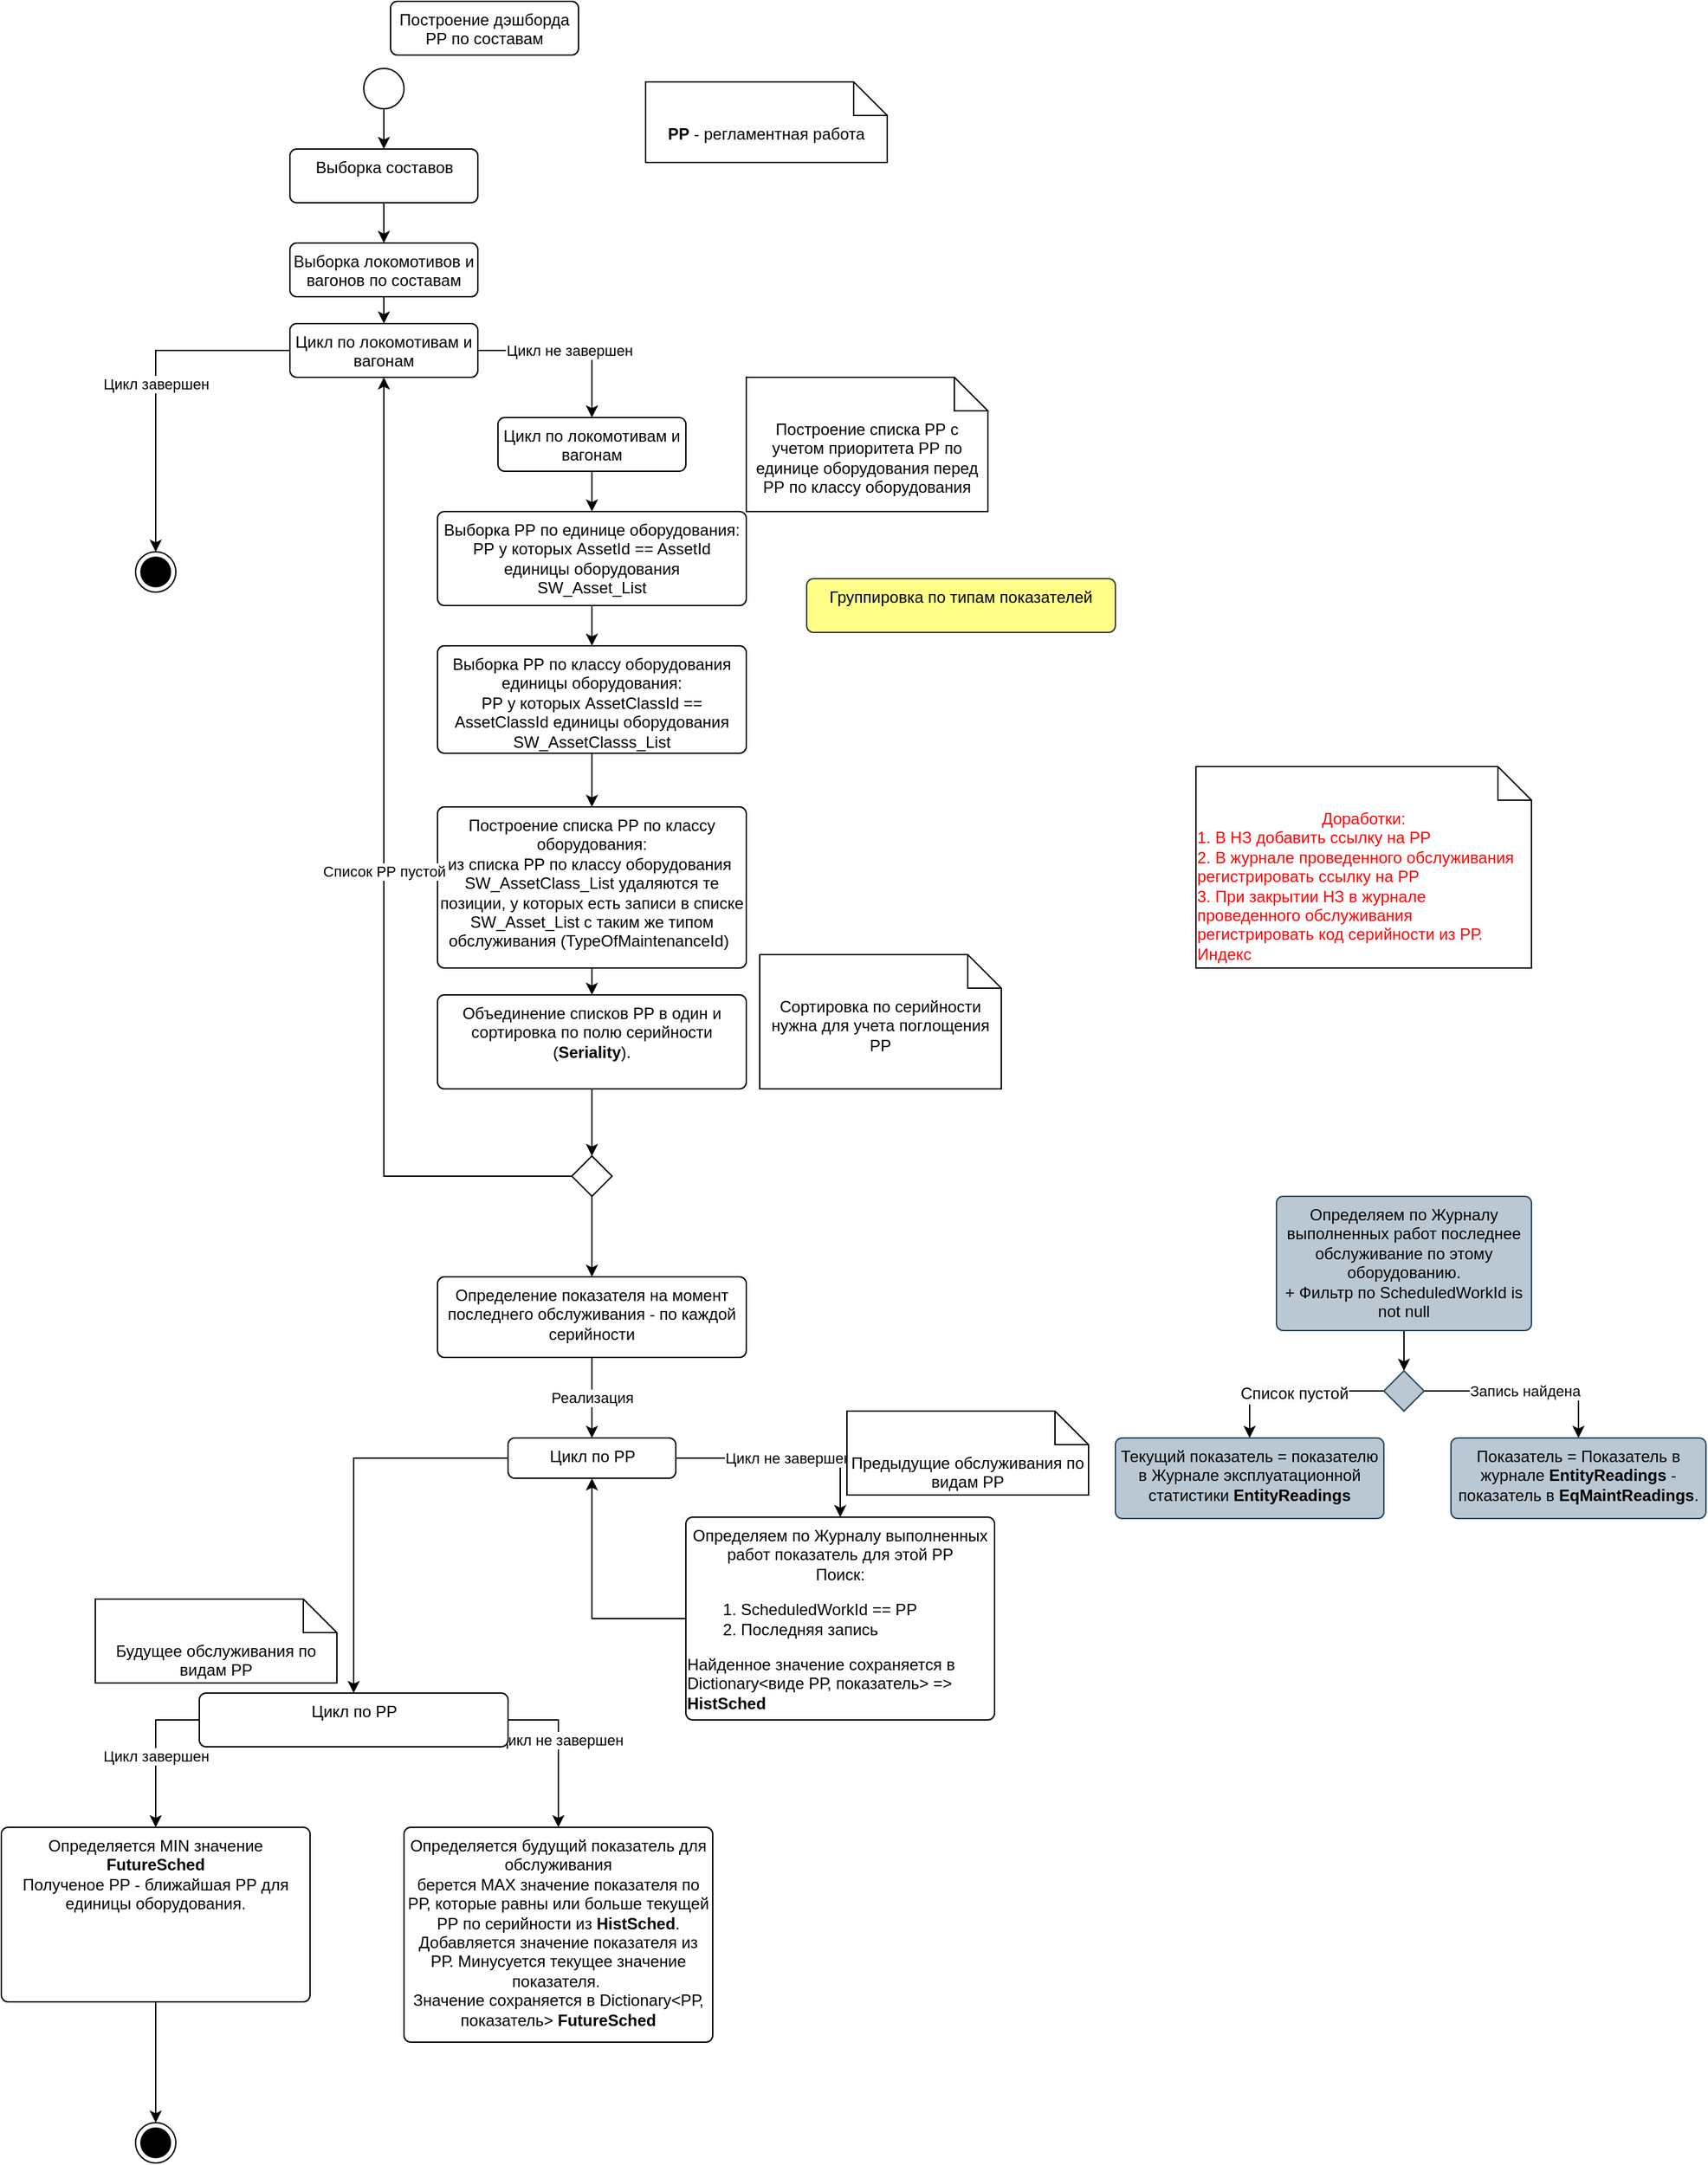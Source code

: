 <mxfile version="20.7.4" type="device" pages="2"><diagram id="Pm4xPV_F10H2U_V8pVnI" name="Обработка РР. v.3"><mxGraphModel dx="2268" dy="828" grid="1" gridSize="10" guides="1" tooltips="1" connect="1" arrows="1" fold="1" page="1" pageScale="1" pageWidth="850" pageHeight="1100" math="0" shadow="0"><root><mxCell id="0"/><mxCell id="1" parent="0"/><mxCell id="llbQOLKLET1VcBliRDiN-3" style="edgeStyle=orthogonalEdgeStyle;rounded=0;orthogonalLoop=1;jettySize=auto;html=1;exitX=0.5;exitY=1;exitDx=0;exitDy=0;entryX=0.5;entryY=0;entryDx=0;entryDy=0;" parent="1" source="llbQOLKLET1VcBliRDiN-1" target="llbQOLKLET1VcBliRDiN-5" edge="1"><mxGeometry relative="1" as="geometry"><mxPoint x="235" y="150" as="targetPoint"/></mxGeometry></mxCell><mxCell id="llbQOLKLET1VcBliRDiN-1" value="" style="ellipse;" parent="1" vertex="1"><mxGeometry x="220" y="70" width="30" height="30" as="geometry"/></mxCell><mxCell id="llbQOLKLET1VcBliRDiN-2" value="Построение дэшборда РР по составам" style="html=1;align=center;verticalAlign=top;rounded=1;absoluteArcSize=1;arcSize=10;dashed=0;whiteSpace=wrap;" parent="1" vertex="1"><mxGeometry x="240" y="20" width="140" height="40" as="geometry"/></mxCell><mxCell id="llbQOLKLET1VcBliRDiN-7" style="edgeStyle=orthogonalEdgeStyle;rounded=0;orthogonalLoop=1;jettySize=auto;html=1;exitX=0.5;exitY=1;exitDx=0;exitDy=0;entryX=0.5;entryY=0;entryDx=0;entryDy=0;" parent="1" source="llbQOLKLET1VcBliRDiN-5" target="llbQOLKLET1VcBliRDiN-6" edge="1"><mxGeometry relative="1" as="geometry"/></mxCell><mxCell id="llbQOLKLET1VcBliRDiN-5" value="Выборка составов" style="html=1;align=center;verticalAlign=top;rounded=1;absoluteArcSize=1;arcSize=10;dashed=0;" parent="1" vertex="1"><mxGeometry x="165" y="130" width="140" height="40" as="geometry"/></mxCell><mxCell id="llbQOLKLET1VcBliRDiN-9" style="edgeStyle=orthogonalEdgeStyle;rounded=0;orthogonalLoop=1;jettySize=auto;html=1;exitX=0.5;exitY=1;exitDx=0;exitDy=0;entryX=0.5;entryY=0;entryDx=0;entryDy=0;" parent="1" source="llbQOLKLET1VcBliRDiN-6" target="llbQOLKLET1VcBliRDiN-8" edge="1"><mxGeometry relative="1" as="geometry"/></mxCell><mxCell id="llbQOLKLET1VcBliRDiN-6" value="Выборка локомотивов и вагонов по составам" style="html=1;align=center;verticalAlign=top;rounded=1;absoluteArcSize=1;arcSize=10;dashed=0;whiteSpace=wrap;" parent="1" vertex="1"><mxGeometry x="165" y="200" width="140" height="40" as="geometry"/></mxCell><mxCell id="llbQOLKLET1VcBliRDiN-12" value="Цикл не завершен" style="edgeStyle=orthogonalEdgeStyle;rounded=0;orthogonalLoop=1;jettySize=auto;html=1;" parent="1" source="llbQOLKLET1VcBliRDiN-8" target="llbQOLKLET1VcBliRDiN-11" edge="1"><mxGeometry relative="1" as="geometry"/></mxCell><mxCell id="llbQOLKLET1VcBliRDiN-14" value="Цикл завершен" style="edgeStyle=orthogonalEdgeStyle;rounded=0;orthogonalLoop=1;jettySize=auto;html=1;exitX=0;exitY=0.5;exitDx=0;exitDy=0;entryX=0.5;entryY=0;entryDx=0;entryDy=0;" parent="1" source="llbQOLKLET1VcBliRDiN-8" target="llbQOLKLET1VcBliRDiN-13" edge="1"><mxGeometry relative="1" as="geometry"/></mxCell><mxCell id="llbQOLKLET1VcBliRDiN-8" value="Цикл по локомотивам и вагонам" style="html=1;align=center;verticalAlign=top;rounded=1;absoluteArcSize=1;arcSize=10;dashed=0;whiteSpace=wrap;" parent="1" vertex="1"><mxGeometry x="165" y="260" width="140" height="40" as="geometry"/></mxCell><mxCell id="llbQOLKLET1VcBliRDiN-16" value="" style="edgeStyle=orthogonalEdgeStyle;rounded=0;orthogonalLoop=1;jettySize=auto;html=1;" parent="1" source="llbQOLKLET1VcBliRDiN-11" target="llbQOLKLET1VcBliRDiN-15" edge="1"><mxGeometry relative="1" as="geometry"/></mxCell><mxCell id="llbQOLKLET1VcBliRDiN-11" value="Цикл по локомотивам и вагонам" style="html=1;align=center;verticalAlign=top;rounded=1;absoluteArcSize=1;arcSize=10;dashed=0;whiteSpace=wrap;fillColor=rgb(255, 255, 255);" parent="1" vertex="1"><mxGeometry x="320" y="330" width="140" height="40" as="geometry"/></mxCell><mxCell id="llbQOLKLET1VcBliRDiN-13" value="" style="ellipse;html=1;shape=endState;fillColor=strokeColor;" parent="1" vertex="1"><mxGeometry x="50" y="430" width="30" height="30" as="geometry"/></mxCell><mxCell id="llbQOLKLET1VcBliRDiN-19" style="edgeStyle=orthogonalEdgeStyle;rounded=0;orthogonalLoop=1;jettySize=auto;html=1;exitX=0.5;exitY=1;exitDx=0;exitDy=0;" parent="1" source="llbQOLKLET1VcBliRDiN-15" target="llbQOLKLET1VcBliRDiN-18" edge="1"><mxGeometry relative="1" as="geometry"/></mxCell><mxCell id="llbQOLKLET1VcBliRDiN-15" value="Выборка РР по единице оборудования:&lt;br&gt;РР у которых AssetId == AssetId единицы оборудования&lt;br&gt;SW_Asset_List" style="html=1;align=center;verticalAlign=top;rounded=1;absoluteArcSize=1;arcSize=10;dashed=0;whiteSpace=wrap;fillColor=rgb(255, 255, 255);" parent="1" vertex="1"><mxGeometry x="275" y="400" width="230" height="70" as="geometry"/></mxCell><mxCell id="llbQOLKLET1VcBliRDiN-17" value="&lt;b&gt;РР &lt;/b&gt;- регламентная работа" style="shape=note2;boundedLbl=1;whiteSpace=wrap;html=1;size=25;verticalAlign=top;align=center;" parent="1" vertex="1"><mxGeometry x="430" y="80" width="180" height="60" as="geometry"/></mxCell><mxCell id="llbQOLKLET1VcBliRDiN-21" style="edgeStyle=orthogonalEdgeStyle;rounded=0;orthogonalLoop=1;jettySize=auto;html=1;exitX=0.5;exitY=1;exitDx=0;exitDy=0;entryX=0.5;entryY=0;entryDx=0;entryDy=0;" parent="1" source="llbQOLKLET1VcBliRDiN-18" target="llbQOLKLET1VcBliRDiN-20" edge="1"><mxGeometry relative="1" as="geometry"/></mxCell><mxCell id="llbQOLKLET1VcBliRDiN-18" value="Выборка РР по классу оборудования единицы оборудования:&lt;br&gt;РР у которых AssetClassId == AssetClassId единицы оборудования&lt;br&gt;SW_AssetClasss_List" style="html=1;align=center;verticalAlign=top;rounded=1;absoluteArcSize=1;arcSize=10;dashed=0;whiteSpace=wrap;fillColor=rgb(255, 255, 255);" parent="1" vertex="1"><mxGeometry x="275" y="500" width="230" height="80" as="geometry"/></mxCell><mxCell id="llbQOLKLET1VcBliRDiN-23" style="edgeStyle=orthogonalEdgeStyle;rounded=0;orthogonalLoop=1;jettySize=auto;html=1;exitX=0.5;exitY=1;exitDx=0;exitDy=0;entryX=0.5;entryY=0;entryDx=0;entryDy=0;startArrow=none;" parent="1" source="llbQOLKLET1VcBliRDiN-27" target="llbQOLKLET1VcBliRDiN-22" edge="1"><mxGeometry relative="1" as="geometry"/></mxCell><mxCell id="llbQOLKLET1VcBliRDiN-29" style="edgeStyle=orthogonalEdgeStyle;rounded=0;orthogonalLoop=1;jettySize=auto;html=1;exitX=0.5;exitY=1;exitDx=0;exitDy=0;entryX=0.5;entryY=0;entryDx=0;entryDy=0;" parent="1" source="llbQOLKLET1VcBliRDiN-20" target="llbQOLKLET1VcBliRDiN-27" edge="1"><mxGeometry relative="1" as="geometry"/></mxCell><mxCell id="llbQOLKLET1VcBliRDiN-20" value="Построение списка РР по классу оборудования:&lt;br&gt;из списка РР по классу оборудования&amp;nbsp; SW_AssetClass_List удаляются те позиции, у которых есть записи в списке SW_Asset_List c таким же типом обслуживания (TypeOfMaintenanceId)&lt;span style=&quot;white-space: pre;&quot;&gt;&#9;&lt;/span&gt;" style="html=1;align=center;verticalAlign=top;rounded=1;absoluteArcSize=1;arcSize=10;dashed=0;whiteSpace=wrap;fillColor=rgb(255, 255, 255);" parent="1" vertex="1"><mxGeometry x="275" y="620" width="230" height="120" as="geometry"/></mxCell><mxCell id="llbQOLKLET1VcBliRDiN-24" value="Список РР пустой" style="edgeStyle=orthogonalEdgeStyle;rounded=0;orthogonalLoop=1;jettySize=auto;html=1;exitX=0;exitY=0.5;exitDx=0;exitDy=0;entryX=0.5;entryY=1;entryDx=0;entryDy=0;" parent="1" source="llbQOLKLET1VcBliRDiN-22" target="llbQOLKLET1VcBliRDiN-8" edge="1"><mxGeometry relative="1" as="geometry"><mxPoint x="230" y="815.241" as="targetPoint"/></mxGeometry></mxCell><mxCell id="llbQOLKLET1VcBliRDiN-26" style="edgeStyle=orthogonalEdgeStyle;rounded=0;orthogonalLoop=1;jettySize=auto;html=1;exitX=0.5;exitY=1;exitDx=0;exitDy=0;entryX=0.5;entryY=0;entryDx=0;entryDy=0;" parent="1" source="llbQOLKLET1VcBliRDiN-22" target="llbQOLKLET1VcBliRDiN-25" edge="1"><mxGeometry relative="1" as="geometry"/></mxCell><mxCell id="llbQOLKLET1VcBliRDiN-22" value="" style="rhombus;" parent="1" vertex="1"><mxGeometry x="375" y="880" width="30" height="30" as="geometry"/></mxCell><mxCell id="llbQOLKLET1VcBliRDiN-35" value="&lt;font color=&quot;#080000&quot;&gt;Реализация&lt;/font&gt;" style="edgeStyle=orthogonalEdgeStyle;rounded=0;orthogonalLoop=1;jettySize=auto;html=1;exitX=0.5;exitY=1;exitDx=0;exitDy=0;entryX=0.5;entryY=0;entryDx=0;entryDy=0;fontColor=#FF0000;" parent="1" source="llbQOLKLET1VcBliRDiN-25" target="llbQOLKLET1VcBliRDiN-34" edge="1"><mxGeometry relative="1" as="geometry"/></mxCell><mxCell id="llbQOLKLET1VcBliRDiN-25" value="Определение показателя на момент последнего обслуживания - по каждой серийности" style="html=1;align=center;verticalAlign=top;rounded=1;absoluteArcSize=1;arcSize=10;dashed=0;whiteSpace=wrap;fillColor=rgb(255, 255, 255);" parent="1" vertex="1"><mxGeometry x="275" y="970" width="230" height="60" as="geometry"/></mxCell><mxCell id="llbQOLKLET1VcBliRDiN-27" value="Объединение списков РР в один и сортировка по полю серийности (&lt;b&gt;Seriality&lt;/b&gt;)." style="html=1;align=center;verticalAlign=top;rounded=1;absoluteArcSize=1;arcSize=10;dashed=0;whiteSpace=wrap;fillColor=rgb(255, 255, 255);" parent="1" vertex="1"><mxGeometry x="275" y="760" width="230" height="70" as="geometry"/></mxCell><mxCell id="llbQOLKLET1VcBliRDiN-30" value="Группировка по типам показателей" style="html=1;align=center;verticalAlign=top;rounded=1;absoluteArcSize=1;arcSize=10;dashed=0;whiteSpace=wrap;fillColor=#ffff88;strokeColor=#36393d;" parent="1" vertex="1"><mxGeometry x="550" y="450" width="230" height="40" as="geometry"/></mxCell><mxCell id="llbQOLKLET1VcBliRDiN-31" value="Построение списка РР с учетом приоритета РР по единице оборудования перед РР по классу оборудования" style="shape=note2;boundedLbl=1;whiteSpace=wrap;html=1;size=25;verticalAlign=top;align=center;" parent="1" vertex="1"><mxGeometry x="505" y="300" width="180" height="100" as="geometry"/></mxCell><mxCell id="llbQOLKLET1VcBliRDiN-32" value="Сортировка по серийности нужна для учета поглощения РР" style="shape=note2;boundedLbl=1;whiteSpace=wrap;html=1;size=25;verticalAlign=top;align=center;" parent="1" vertex="1"><mxGeometry x="515" y="730" width="180" height="100" as="geometry"/></mxCell><mxCell id="llbQOLKLET1VcBliRDiN-33" value="Доработки:&lt;br&gt;&lt;div style=&quot;text-align: left;&quot;&gt;&lt;span style=&quot;background-color: initial;&quot;&gt;1. В НЗ добавить ссылку на РР&lt;/span&gt;&lt;/div&gt;&lt;div style=&quot;text-align: left;&quot;&gt;&lt;span style=&quot;background-color: initial;&quot;&gt;2. В журнале проведенного обслуживания регистрировать ссылку на РР&lt;/span&gt;&lt;/div&gt;&lt;div style=&quot;text-align: left;&quot;&gt;&lt;span style=&quot;background-color: initial;&quot;&gt;3. При закрытии НЗ в журнале проведенного обслуживания регистрировать код серийности из РР. Индекс&lt;/span&gt;&lt;/div&gt;" style="shape=note2;boundedLbl=1;whiteSpace=wrap;html=1;size=25;verticalAlign=top;align=center;fontColor=#FF0000;" parent="1" vertex="1"><mxGeometry x="840" y="590" width="250" height="150" as="geometry"/></mxCell><mxCell id="llbQOLKLET1VcBliRDiN-36" value="Цикл не завершен" style="edgeStyle=orthogonalEdgeStyle;rounded=0;orthogonalLoop=1;jettySize=auto;html=1;exitX=1;exitY=0.5;exitDx=0;exitDy=0;fontColor=#080000;entryX=0.5;entryY=0;entryDx=0;entryDy=0;" parent="1" source="llbQOLKLET1VcBliRDiN-34" target="llbQOLKLET1VcBliRDiN-37" edge="1"><mxGeometry relative="1" as="geometry"><mxPoint x="520.0" y="1150.0" as="targetPoint"/></mxGeometry></mxCell><mxCell id="llbQOLKLET1VcBliRDiN-50" style="edgeStyle=orthogonalEdgeStyle;rounded=0;orthogonalLoop=1;jettySize=auto;html=1;exitX=0;exitY=0.5;exitDx=0;exitDy=0;fontColor=#080000;entryX=0.5;entryY=0;entryDx=0;entryDy=0;" parent="1" source="llbQOLKLET1VcBliRDiN-34" target="llbQOLKLET1VcBliRDiN-48" edge="1"><mxGeometry relative="1" as="geometry"><mxPoint x="240" y="1104.862" as="targetPoint"/></mxGeometry></mxCell><mxCell id="llbQOLKLET1VcBliRDiN-34" value="Цикл по РР" style="html=1;align=center;verticalAlign=top;rounded=1;absoluteArcSize=1;arcSize=10;dashed=0;whiteSpace=wrap;fillColor=rgb(255, 255, 255);" parent="1" vertex="1"><mxGeometry x="327.5" y="1090" width="125" height="30" as="geometry"/></mxCell><mxCell id="llbQOLKLET1VcBliRDiN-49" style="edgeStyle=orthogonalEdgeStyle;rounded=0;orthogonalLoop=1;jettySize=auto;html=1;exitX=0;exitY=0.5;exitDx=0;exitDy=0;entryX=0.5;entryY=1;entryDx=0;entryDy=0;fontColor=#080000;" parent="1" source="llbQOLKLET1VcBliRDiN-37" target="llbQOLKLET1VcBliRDiN-34" edge="1"><mxGeometry relative="1" as="geometry"/></mxCell><mxCell id="llbQOLKLET1VcBliRDiN-37" value="Определяем по Журналу выполненных работ показатель для этой РР&lt;br&gt;Поиск:&lt;br&gt;&lt;ol&gt;&lt;li style=&quot;text-align: left;&quot;&gt;ScheduledWorkId == РР&lt;/li&gt;&lt;li style=&quot;text-align: left;&quot;&gt;Последняя запись&lt;/li&gt;&lt;/ol&gt;&lt;div style=&quot;text-align: left;&quot;&gt;Найденное значение сохраняется в Dictionary&amp;lt;виде РР, показатель&amp;gt; =&amp;gt; &lt;b&gt;HistSched&lt;/b&gt;&lt;/div&gt;" style="html=1;align=center;verticalAlign=top;rounded=1;absoluteArcSize=1;arcSize=10;dashed=0;whiteSpace=wrap;fillColor=rgb(255, 255, 255);" parent="1" vertex="1"><mxGeometry x="460" y="1149" width="230" height="151" as="geometry"/></mxCell><mxCell id="llbQOLKLET1VcBliRDiN-40" style="edgeStyle=orthogonalEdgeStyle;rounded=0;orthogonalLoop=1;jettySize=auto;html=1;exitX=0.5;exitY=1;exitDx=0;exitDy=0;entryX=0.5;entryY=0;entryDx=0;entryDy=0;fontColor=#080000;" parent="1" source="llbQOLKLET1VcBliRDiN-38" target="llbQOLKLET1VcBliRDiN-39" edge="1"><mxGeometry relative="1" as="geometry"/></mxCell><mxCell id="llbQOLKLET1VcBliRDiN-38" value="Определяем по Журналу выполненных работ последнее обслуживание по этому оборудованию. &lt;br&gt;+ Фильтр по ScheduledWorkId is not null" style="html=1;align=center;verticalAlign=top;rounded=1;absoluteArcSize=1;arcSize=10;dashed=0;whiteSpace=wrap;fillColor=#bac8d3;strokeColor=#23445d;" parent="1" vertex="1"><mxGeometry x="900" y="910" width="190" height="100" as="geometry"/></mxCell><mxCell id="llbQOLKLET1VcBliRDiN-42" style="edgeStyle=orthogonalEdgeStyle;rounded=0;orthogonalLoop=1;jettySize=auto;html=1;exitX=0;exitY=0.5;exitDx=0;exitDy=0;entryX=0.5;entryY=0;entryDx=0;entryDy=0;fontColor=#080000;" parent="1" source="llbQOLKLET1VcBliRDiN-39" target="llbQOLKLET1VcBliRDiN-41" edge="1"><mxGeometry relative="1" as="geometry"/></mxCell><mxCell id="llbQOLKLET1VcBliRDiN-43" value="&lt;span style=&quot;color: rgb(0, 0, 0); font-size: 12px; background-color: rgb(251, 251, 251);&quot;&gt;Список пустой&lt;/span&gt;" style="edgeLabel;html=1;align=center;verticalAlign=middle;resizable=0;points=[];fontColor=#080000;" parent="llbQOLKLET1VcBliRDiN-42" vertex="1" connectable="0"><mxGeometry x="-0.004" y="2" relative="1" as="geometry"><mxPoint as="offset"/></mxGeometry></mxCell><mxCell id="llbQOLKLET1VcBliRDiN-45" value="Запись найдена" style="edgeStyle=orthogonalEdgeStyle;rounded=0;orthogonalLoop=1;jettySize=auto;html=1;exitX=1;exitY=0.5;exitDx=0;exitDy=0;fontColor=#080000;" parent="1" source="llbQOLKLET1VcBliRDiN-39" target="llbQOLKLET1VcBliRDiN-44" edge="1"><mxGeometry relative="1" as="geometry"/></mxCell><mxCell id="llbQOLKLET1VcBliRDiN-39" value="" style="rhombus;fillColor=#bac8d3;strokeColor=#23445d;" parent="1" vertex="1"><mxGeometry x="980" y="1040" width="30" height="30" as="geometry"/></mxCell><mxCell id="llbQOLKLET1VcBliRDiN-41" value="Текущий показатель = показателю в Журнале эксплуатационной статистики &lt;b&gt;EntityReadings&lt;/b&gt;" style="html=1;align=center;verticalAlign=top;rounded=1;absoluteArcSize=1;arcSize=10;dashed=0;whiteSpace=wrap;fillColor=#bac8d3;strokeColor=#23445d;" parent="1" vertex="1"><mxGeometry x="780" y="1090" width="200" height="60" as="geometry"/></mxCell><mxCell id="llbQOLKLET1VcBliRDiN-44" value="Показатель = Показатель в журнале &lt;b&gt;EntityReadings&lt;/b&gt; - показатель в &lt;b&gt;EqMaintReadings&lt;/b&gt;." style="html=1;align=center;verticalAlign=top;rounded=1;absoluteArcSize=1;arcSize=10;dashed=0;whiteSpace=wrap;fillColor=#bac8d3;strokeColor=#23445d;" parent="1" vertex="1"><mxGeometry x="1030" y="1090" width="190" height="60" as="geometry"/></mxCell><mxCell id="llbQOLKLET1VcBliRDiN-54" style="edgeStyle=orthogonalEdgeStyle;rounded=0;orthogonalLoop=1;jettySize=auto;html=1;exitX=1;exitY=0.5;exitDx=0;exitDy=0;entryX=0.5;entryY=0;entryDx=0;entryDy=0;fontColor=#080000;" parent="1" source="llbQOLKLET1VcBliRDiN-48" target="llbQOLKLET1VcBliRDiN-53" edge="1"><mxGeometry relative="1" as="geometry"/></mxCell><mxCell id="llbQOLKLET1VcBliRDiN-57" value="Цикл не завершен" style="edgeLabel;html=1;align=center;verticalAlign=middle;resizable=0;points=[];fontColor=#080000;" parent="llbQOLKLET1VcBliRDiN-54" vertex="1" connectable="0"><mxGeometry x="-0.115" y="1" relative="1" as="geometry"><mxPoint as="offset"/></mxGeometry></mxCell><mxCell id="llbQOLKLET1VcBliRDiN-56" style="edgeStyle=orthogonalEdgeStyle;rounded=0;orthogonalLoop=1;jettySize=auto;html=1;exitX=0;exitY=0.5;exitDx=0;exitDy=0;fontColor=#080000;" parent="1" source="llbQOLKLET1VcBliRDiN-48" target="llbQOLKLET1VcBliRDiN-55" edge="1"><mxGeometry relative="1" as="geometry"/></mxCell><mxCell id="llbQOLKLET1VcBliRDiN-58" value="Цикл завершен" style="edgeLabel;html=1;align=center;verticalAlign=middle;resizable=0;points=[];fontColor=#080000;" parent="llbQOLKLET1VcBliRDiN-56" vertex="1" connectable="0"><mxGeometry x="0.056" relative="1" as="geometry"><mxPoint as="offset"/></mxGeometry></mxCell><mxCell id="llbQOLKLET1VcBliRDiN-48" value="Цикл по РР" style="html=1;align=center;verticalAlign=top;rounded=1;absoluteArcSize=1;arcSize=10;dashed=0;whiteSpace=wrap;fillColor=rgb(255, 255, 255);" parent="1" vertex="1"><mxGeometry x="97.5" y="1280" width="230" height="40" as="geometry"/></mxCell><mxCell id="llbQOLKLET1VcBliRDiN-51" value="Предыдущие обслуживания по видам РР" style="shape=note2;boundedLbl=1;whiteSpace=wrap;html=1;size=25;verticalAlign=top;align=center;" parent="1" vertex="1"><mxGeometry x="580" y="1070" width="180" height="62.5" as="geometry"/></mxCell><mxCell id="llbQOLKLET1VcBliRDiN-52" value="Будущее обслуживания по видам РР" style="shape=note2;boundedLbl=1;whiteSpace=wrap;html=1;size=25;verticalAlign=top;align=center;" parent="1" vertex="1"><mxGeometry x="20" y="1210" width="180" height="62.5" as="geometry"/></mxCell><mxCell id="llbQOLKLET1VcBliRDiN-53" value="Определяется будущий показатель для обслуживания&lt;br&gt;берется MAX значение показателя по РР, которые равны или больше текущей РР по серийности из &lt;b&gt;HistSched&lt;/b&gt;.&lt;br&gt;Добавляется значение показателя из РР. Минусуется текущее значение показателя.&amp;nbsp;&lt;br&gt;Значение сохраняется в Dictionary&amp;lt;РР, показатель&amp;gt; &lt;b&gt;FutureSched&lt;/b&gt;" style="html=1;align=center;verticalAlign=top;rounded=1;absoluteArcSize=1;arcSize=10;dashed=0;whiteSpace=wrap;fillColor=rgb(255, 255, 255);" parent="1" vertex="1"><mxGeometry x="250" y="1380" width="230" height="160" as="geometry"/></mxCell><mxCell id="llbQOLKLET1VcBliRDiN-60" style="edgeStyle=orthogonalEdgeStyle;rounded=0;orthogonalLoop=1;jettySize=auto;html=1;exitX=0.5;exitY=1;exitDx=0;exitDy=0;entryX=0.5;entryY=0;entryDx=0;entryDy=0;fontColor=#080000;" parent="1" source="llbQOLKLET1VcBliRDiN-55" target="llbQOLKLET1VcBliRDiN-59" edge="1"><mxGeometry relative="1" as="geometry"/></mxCell><mxCell id="llbQOLKLET1VcBliRDiN-55" value="Определяется MIN значение &lt;b&gt;FutureSched&lt;/b&gt;&lt;br&gt;Полученое РР - ближайшая РР для единицы оборудования." style="html=1;align=center;verticalAlign=top;rounded=1;absoluteArcSize=1;arcSize=10;dashed=0;whiteSpace=wrap;fillColor=rgb(255, 255, 255);" parent="1" vertex="1"><mxGeometry x="-50" y="1380" width="230" height="130" as="geometry"/></mxCell><mxCell id="llbQOLKLET1VcBliRDiN-59" value="" style="ellipse;html=1;shape=endState;fillColor=strokeColor;fontColor=#080000;" parent="1" vertex="1"><mxGeometry x="50" y="1600" width="30" height="30" as="geometry"/></mxCell></root></mxGraphModel></diagram><diagram id="JHgPnaKzO2jE0AW-ym6M" name="Обработка РР.v.4"><mxGraphModel dx="2268" dy="1928" grid="1" gridSize="10" guides="1" tooltips="1" connect="1" arrows="1" fold="1" page="1" pageScale="1" pageWidth="850" pageHeight="1100" math="0" shadow="0"><root><mxCell id="0"/><mxCell id="1" parent="0"/><mxCell id="C1rYLVLYfybaDBwQ7R8C-34" style="edgeStyle=elbowEdgeStyle;rounded=0;orthogonalLoop=1;jettySize=auto;html=1;exitX=0.5;exitY=1;exitDx=0;exitDy=0;entryX=0.5;entryY=0;entryDx=0;entryDy=0;" parent="1" source="Jcl7Zfxa4LBaRfXz7T5j-1" target="r-Jg5d-p9sV3vvvIZB25-13" edge="1"><mxGeometry relative="1" as="geometry"/></mxCell><mxCell id="Jcl7Zfxa4LBaRfXz7T5j-1" value="" style="ellipse;spacingBottom=0;" parent="1" vertex="1"><mxGeometry x="425" y="-310" width="30" height="30" as="geometry"/></mxCell><mxCell id="Jcl7Zfxa4LBaRfXz7T5j-17" value="РР - регламентные работы" style="text;html=1;strokeColor=none;fillColor=none;align=center;verticalAlign=middle;whiteSpace=wrap;rounded=0;" parent="1" vertex="1"><mxGeometry x="-120" y="-380" width="160" height="30" as="geometry"/></mxCell><mxCell id="Jcl7Zfxa4LBaRfXz7T5j-40" style="edgeStyle=orthogonalEdgeStyle;rounded=0;orthogonalLoop=1;jettySize=auto;html=1;exitX=0.5;exitY=1;exitDx=0;exitDy=0;" parent="1" source="Jcl7Zfxa4LBaRfXz7T5j-20" target="Jcl7Zfxa4LBaRfXz7T5j-31" edge="1"><mxGeometry relative="1" as="geometry"/></mxCell><mxCell id="Jcl7Zfxa4LBaRfXz7T5j-20" value="&lt;span style=&quot;background-color: rgb(255, 255, 255);&quot;&gt;Выборка РР по единицам оборудования&lt;/span&gt;" style="swimlane;whiteSpace=wrap;html=1;" parent="1" vertex="1"><mxGeometry x="270" y="-70" width="340" height="540" as="geometry"><mxRectangle x="335" y="140" width="280" height="30" as="alternateBounds"/></mxGeometry></mxCell><mxCell id="Jcl7Zfxa4LBaRfXz7T5j-24" style="edgeStyle=orthogonalEdgeStyle;rounded=0;orthogonalLoop=1;jettySize=auto;html=1;exitX=0.5;exitY=1;exitDx=0;exitDy=0;entryX=0.5;entryY=0;entryDx=0;entryDy=0;" parent="Jcl7Zfxa4LBaRfXz7T5j-20" source="Jcl7Zfxa4LBaRfXz7T5j-21" target="Jcl7Zfxa4LBaRfXz7T5j-22" edge="1"><mxGeometry relative="1" as="geometry"/></mxCell><mxCell id="Jcl7Zfxa4LBaRfXz7T5j-21" value="Формируется список классов оборудования, для которых есть РР&lt;br&gt;(join AssetClasses on ScheduledWorks)" style="html=1;align=center;verticalAlign=top;rounded=1;absoluteArcSize=1;arcSize=10;dashed=0;whiteSpace=wrap;" parent="Jcl7Zfxa4LBaRfXz7T5j-20" vertex="1"><mxGeometry x="50" y="30" width="220" height="60" as="geometry"/></mxCell><mxCell id="Jcl7Zfxa4LBaRfXz7T5j-25" style="edgeStyle=orthogonalEdgeStyle;rounded=0;orthogonalLoop=1;jettySize=auto;html=1;exitX=0.5;exitY=1;exitDx=0;exitDy=0;entryX=0.5;entryY=0;entryDx=0;entryDy=0;" parent="Jcl7Zfxa4LBaRfXz7T5j-20" source="Jcl7Zfxa4LBaRfXz7T5j-22" target="Jcl7Zfxa4LBaRfXz7T5j-23" edge="1"><mxGeometry relative="1" as="geometry"/></mxCell><mxCell id="Jcl7Zfxa4LBaRfXz7T5j-22" value="Формируется перечень РР для каждой единицы оборудования, которые входят в класс оборудования &lt;br&gt;(Dictionary&amp;lt;AssetId, List&amp;lt;ScheduledWork&amp;gt;&amp;gt;)" style="html=1;align=center;verticalAlign=top;rounded=1;absoluteArcSize=1;arcSize=10;dashed=0;whiteSpace=wrap;" parent="Jcl7Zfxa4LBaRfXz7T5j-20" vertex="1"><mxGeometry x="50" y="110" width="220" height="80" as="geometry"/></mxCell><mxCell id="Jcl7Zfxa4LBaRfXz7T5j-23" value="Формируется перечень РР для единиц оборудования, для которых прописаны специфические РР&lt;br&gt;1. Join Assets on ScheduledWorks&lt;br&gt;2. Dictionary.Add(...). Если существует РР с таким же типом обслуживания, то она переписывается специфической, так как у специфической приоритет выше" style="html=1;align=center;verticalAlign=top;rounded=1;absoluteArcSize=1;arcSize=10;dashed=0;whiteSpace=wrap;" parent="Jcl7Zfxa4LBaRfXz7T5j-20" vertex="1"><mxGeometry x="50" y="210" width="220" height="140" as="geometry"/></mxCell><mxCell id="r-Jg5d-p9sV3vvvIZB25-47" value="Списки РР / оборудования объединяются в один список.&lt;br&gt;Таблица ScheduledWorkProcInfos обнуляется и заполняется на основе полученного списка&lt;br&gt;Для каждой записи проставляется статус 0 - необработано" style="html=1;align=center;verticalAlign=top;rounded=1;absoluteArcSize=1;arcSize=10;dashed=0;whiteSpace=wrap;" parent="Jcl7Zfxa4LBaRfXz7T5j-20" vertex="1"><mxGeometry x="50" y="370" width="220" height="110" as="geometry"/></mxCell><mxCell id="Jcl7Zfxa4LBaRfXz7T5j-26" value="Построение графика" style="swimlane;whiteSpace=wrap;html=1;" parent="1" vertex="1"><mxGeometry x="215" y="630" width="450" height="920" as="geometry"/></mxCell><mxCell id="Jcl7Zfxa4LBaRfXz7T5j-47" value="Обработка 8000-х серий" style="edgeStyle=orthogonalEdgeStyle;rounded=0;orthogonalLoop=1;jettySize=auto;html=1;exitX=0.5;exitY=1;exitDx=0;exitDy=0;entryX=0.5;entryY=0;entryDx=0;entryDy=0;fontColor=#000000;" parent="Jcl7Zfxa4LBaRfXz7T5j-26" source="Jcl7Zfxa4LBaRfXz7T5j-42" target="Jcl7Zfxa4LBaRfXz7T5j-43" edge="1"><mxGeometry relative="1" as="geometry"/></mxCell><mxCell id="Jcl7Zfxa4LBaRfXz7T5j-42" value="Определение даты последнего обслуживания для каждого вида РР: по журналу&amp;nbsp;EqMaintJournal находится последняя запись для этой единицы и для этой РР:&lt;br&gt;1. MaintDoneDateTime&lt;br&gt;2. TypeOfMaintenance&lt;br&gt;3. Seriality&lt;br&gt;4. ScheduledWork&lt;br&gt;Полученные результаты сохраняются в виде:&lt;br&gt;Dictionary&amp;lt;ScheduledWork, EqMaintJournal&amp;gt; для 8000-х серий и&amp;nbsp;&lt;br&gt;отдельно для не 8000 серий" style="html=1;align=center;verticalAlign=top;rounded=1;absoluteArcSize=1;arcSize=10;dashed=0;whiteSpace=wrap;" parent="Jcl7Zfxa4LBaRfXz7T5j-26" vertex="1"><mxGeometry x="20" y="50" width="220" height="210" as="geometry"/></mxCell><mxCell id="Jcl7Zfxa4LBaRfXz7T5j-50" style="edgeStyle=orthogonalEdgeStyle;rounded=0;orthogonalLoop=1;jettySize=auto;html=1;exitX=0.5;exitY=1;exitDx=0;exitDy=0;entryX=0.5;entryY=0;entryDx=0;entryDy=0;fontColor=#000000;" parent="Jcl7Zfxa4LBaRfXz7T5j-26" source="Jcl7Zfxa4LBaRfXz7T5j-43" target="Jcl7Zfxa4LBaRfXz7T5j-49" edge="1"><mxGeometry relative="1" as="geometry"/></mxCell><mxCell id="C1rYLVLYfybaDBwQ7R8C-25" style="edgeStyle=orthogonalEdgeStyle;rounded=0;orthogonalLoop=1;jettySize=auto;html=1;exitX=1;exitY=0.25;exitDx=0;exitDy=0;entryX=0;entryY=0.5;entryDx=0;entryDy=0;" parent="Jcl7Zfxa4LBaRfXz7T5j-26" source="Jcl7Zfxa4LBaRfXz7T5j-43" target="C1rYLVLYfybaDBwQ7R8C-16" edge="1"><mxGeometry relative="1" as="geometry"/></mxCell><mxCell id="Jcl7Zfxa4LBaRfXz7T5j-43" value="Для каждой РР строится массив дат обслуживания. Для этого к последней дате обслуживания по этой РР добавляется значение параметра периода в РР. К полученной дате добавляется следующий период. Пока общий расчетный период не превысит параметр общего периода расчета.&lt;br&gt;Результаты записываются в Dictionary &amp;lt;DateTime, ScheduledWork&amp;gt; по каждой РР." style="html=1;align=center;verticalAlign=top;rounded=1;absoluteArcSize=1;arcSize=10;dashed=0;whiteSpace=wrap;" parent="Jcl7Zfxa4LBaRfXz7T5j-26" vertex="1"><mxGeometry x="20" y="320" width="220" height="170" as="geometry"/></mxCell><mxCell id="r-Jg5d-p9sV3vvvIZB25-4" style="edgeStyle=orthogonalEdgeStyle;rounded=0;orthogonalLoop=1;jettySize=auto;html=1;exitX=0.5;exitY=1;exitDx=0;exitDy=0;entryX=0.5;entryY=0;entryDx=0;entryDy=0;" parent="Jcl7Zfxa4LBaRfXz7T5j-26" source="Jcl7Zfxa4LBaRfXz7T5j-49" target="r-Jg5d-p9sV3vvvIZB25-3" edge="1"><mxGeometry relative="1" as="geometry"/></mxCell><mxCell id="Jcl7Zfxa4LBaRfXz7T5j-49" value="Массивы объединяются в один массив.&lt;br&gt;Массивы обрабатываются в порядке возрастания серийности. Т.е. за основу берется список для РР с наименьшим значением серийности.&lt;br&gt;Выполняется проход по списку РР со следующим значением серийности. В первом Dictionary РР заменяются на РР с большим значением серийности.&lt;br&gt;Подобным образом обрабатываются все Dictionaries." style="html=1;align=center;verticalAlign=top;rounded=1;absoluteArcSize=1;arcSize=10;dashed=0;whiteSpace=wrap;" parent="Jcl7Zfxa4LBaRfXz7T5j-26" vertex="1"><mxGeometry x="20" y="520" width="220" height="190" as="geometry"/></mxCell><mxCell id="C1rYLVLYfybaDBwQ7R8C-16" value="Определение периода обслуживания единицы оборудования." style="html=1;align=center;verticalAlign=top;rounded=1;absoluteArcSize=1;arcSize=10;dashed=0;whiteSpace=wrap;" parent="Jcl7Zfxa4LBaRfXz7T5j-26" vertex="1"><mxGeometry x="280" y="322" width="130" height="80" as="geometry"/></mxCell><mxCell id="C1rYLVLYfybaDBwQ7R8C-31" style="edgeStyle=orthogonalEdgeStyle;rounded=0;orthogonalLoop=1;jettySize=auto;html=1;exitX=0.5;exitY=1;exitDx=0;exitDy=0;entryX=1;entryY=0.75;entryDx=0;entryDy=0;" parent="Jcl7Zfxa4LBaRfXz7T5j-26" source="C1rYLVLYfybaDBwQ7R8C-16" target="Jcl7Zfxa4LBaRfXz7T5j-43" edge="1"><mxGeometry x="0.785" y="113" relative="1" as="geometry"><mxPoint x="290" y="440" as="targetPoint"/><mxPoint as="offset"/><mxPoint x="835" y="470" as="sourcePoint"/></mxGeometry></mxCell><mxCell id="r-Jg5d-p9sV3vvvIZB25-63" style="edgeStyle=orthogonalEdgeStyle;rounded=0;orthogonalLoop=1;jettySize=auto;html=1;exitX=0.5;exitY=1;exitDx=0;exitDy=0;entryX=0.5;entryY=0;entryDx=0;entryDy=0;" parent="Jcl7Zfxa4LBaRfXz7T5j-26" source="r-Jg5d-p9sV3vvvIZB25-3" target="r-Jg5d-p9sV3vvvIZB25-62" edge="1"><mxGeometry relative="1" as="geometry"/></mxCell><mxCell id="r-Jg5d-p9sV3vvvIZB25-3" value="Полученный результат Dictionary записывается в таблицу&amp;nbsp;&lt;strong&gt;MaintenanceSchedule&lt;/strong&gt;" style="html=1;align=center;verticalAlign=top;rounded=1;absoluteArcSize=1;arcSize=10;dashed=0;whiteSpace=wrap;" parent="Jcl7Zfxa4LBaRfXz7T5j-26" vertex="1"><mxGeometry x="20" y="740" width="220" height="60" as="geometry"/></mxCell><mxCell id="r-Jg5d-p9sV3vvvIZB25-62" value="В таблице ScheduledWorkProcInfos&amp;nbsp;отмечается успшный результат" style="html=1;align=center;verticalAlign=top;rounded=1;absoluteArcSize=1;arcSize=10;dashed=0;whiteSpace=wrap;" parent="Jcl7Zfxa4LBaRfXz7T5j-26" vertex="1"><mxGeometry x="20" y="820" width="220" height="60" as="geometry"/></mxCell><mxCell id="r-Jg5d-p9sV3vvvIZB25-64" value="В случае исключительной ситуации в таблице ScheduledWorkProcInfos&lt;br&gt;&amp;nbsp;отмечается StackTrace" style="html=1;align=center;verticalAlign=top;rounded=1;absoluteArcSize=1;arcSize=10;dashed=0;whiteSpace=wrap;" parent="Jcl7Zfxa4LBaRfXz7T5j-26" vertex="1"><mxGeometry x="285" y="790" width="145" height="90" as="geometry"/></mxCell><mxCell id="Jcl7Zfxa4LBaRfXz7T5j-38" style="edgeStyle=orthogonalEdgeStyle;rounded=0;orthogonalLoop=1;jettySize=auto;html=1;exitX=0.5;exitY=1;exitDx=0;exitDy=0;entryX=0.5;entryY=0;entryDx=0;entryDy=0;" parent="1" source="Jcl7Zfxa4LBaRfXz7T5j-31" target="Jcl7Zfxa4LBaRfXz7T5j-26" edge="1"><mxGeometry relative="1" as="geometry"><mxPoint x="530" y="910" as="targetPoint"/><mxPoint x="750" y="615" as="sourcePoint"/></mxGeometry></mxCell><mxCell id="Jcl7Zfxa4LBaRfXz7T5j-31" value="Обработка списка оборудования в цикле" style="html=1;align=center;verticalAlign=top;rounded=1;absoluteArcSize=1;arcSize=10;dashed=0;whiteSpace=wrap;fillColor=#dae8fc;gradientColor=#7ea6e0;strokeColor=#6c8ebf;" parent="1" vertex="1"><mxGeometry x="330" y="560" width="220" height="50" as="geometry"/></mxCell><mxCell id="UWZ5M1eTcSLC1sL6GRkr-5" value="Расчет среднего показателя по классу оборудования по типу показателя за последний год&lt;br&gt;Журнал&lt;br&gt;&lt;b&gt;EqMaintReadingAggregates&lt;/b&gt;&lt;br&gt;" style="html=1;align=center;verticalAlign=top;rounded=1;absoluteArcSize=1;arcSize=10;dashed=0;whiteSpace=wrap;fillColor=#e51400;fontColor=#ffffff;strokeColor=#B20000;" parent="1" vertex="1"><mxGeometry x="1010" y="420" width="220" height="200" as="geometry"/></mxCell><mxCell id="UWZ5M1eTcSLC1sL6GRkr-8" value="EqMaintReadingAggregates" style="swimlane;fontStyle=0;childLayout=stackLayout;horizontal=1;startSize=26;horizontalStack=0;resizeParent=1;resizeParentMax=0;resizeLast=0;collapsible=1;marginBottom=0;align=center;fontSize=14;strokeWidth=2;" parent="1" vertex="1"><mxGeometry x="1000" y="680" width="270" height="206" as="geometry"/></mxCell><mxCell id="UWZ5M1eTcSLC1sL6GRkr-9" value="Id - int" style="text;strokeColor=#d6b656;fillColor=#fff2cc;spacingLeft=4;spacingRight=4;overflow=hidden;rotatable=0;points=[[0,0.5],[1,0.5]];portConstraint=eastwest;fontSize=12;gradientColor=#ffd966;" parent="UWZ5M1eTcSLC1sL6GRkr-8" vertex="1"><mxGeometry y="26" width="270" height="30" as="geometry"/></mxCell><mxCell id="UWZ5M1eTcSLC1sL6GRkr-10" value="RegistrationDT - DateTime" style="text;strokeColor=#999999;fillColor=none;spacingLeft=4;spacingRight=4;overflow=hidden;rotatable=0;points=[[0,0.5],[1,0.5]];portConstraint=eastwest;fontSize=12;dashed=1;" parent="UWZ5M1eTcSLC1sL6GRkr-8" vertex="1"><mxGeometry y="56" width="270" height="30" as="geometry"/></mxCell><mxCell id="UWZ5M1eTcSLC1sL6GRkr-11" value="ReadingTypeId - ReadingTypes ref" style="text;strokeColor=#999999;fillColor=none;spacingLeft=4;spacingRight=4;overflow=hidden;rotatable=0;points=[[0,0.5],[1,0.5]];portConstraint=eastwest;fontSize=12;dashed=1;" parent="UWZ5M1eTcSLC1sL6GRkr-8" vertex="1"><mxGeometry y="86" width="270" height="30" as="geometry"/></mxCell><mxCell id="UWZ5M1eTcSLC1sL6GRkr-12" value="Value - double - значение показателя" style="text;strokeColor=#999999;fillColor=none;spacingLeft=4;spacingRight=4;overflow=hidden;rotatable=0;points=[[0,0.5],[1,0.5]];portConstraint=eastwest;fontSize=12;dashed=1;" parent="UWZ5M1eTcSLC1sL6GRkr-8" vertex="1"><mxGeometry y="116" width="270" height="30" as="geometry"/></mxCell><mxCell id="UWZ5M1eTcSLC1sL6GRkr-13" value="AggrType - string - вид функции агрегирования" style="text;strokeColor=#999999;fillColor=none;spacingLeft=4;spacingRight=4;overflow=hidden;rotatable=0;points=[[0,0.5],[1,0.5]];portConstraint=eastwest;fontSize=12;dashed=1;" parent="UWZ5M1eTcSLC1sL6GRkr-8" vertex="1"><mxGeometry y="146" width="270" height="30" as="geometry"/></mxCell><mxCell id="UWZ5M1eTcSLC1sL6GRkr-16" value="PeriodType - string - вид периода агрегирования" style="text;strokeColor=#999999;fillColor=none;spacingLeft=4;spacingRight=4;overflow=hidden;rotatable=0;points=[[0,0.5],[1,0.5]];portConstraint=eastwest;fontSize=12;dashed=1;" parent="UWZ5M1eTcSLC1sL6GRkr-8" vertex="1"><mxGeometry y="176" width="270" height="30" as="geometry"/></mxCell><mxCell id="UWZ5M1eTcSLC1sL6GRkr-15" value="1. SUM&lt;br&gt;2. AVERAGE&lt;br&gt;3. MIN&lt;br&gt;4. MAX" style="html=1;align=left;verticalAlign=top;rounded=1;absoluteArcSize=1;arcSize=10;dashed=0;whiteSpace=wrap;" parent="1" vertex="1"><mxGeometry x="1290" y="690" width="95" height="81" as="geometry"/></mxCell><mxCell id="UWZ5M1eTcSLC1sL6GRkr-17" value="1. LAST_DAY&lt;br&gt;2. LAST_WEEK&lt;br&gt;3. LAST_QUARTER&lt;br&gt;4. LAST_YEAR&lt;br&gt;5. FROM_YEAR_START" style="html=1;align=left;verticalAlign=top;rounded=1;absoluteArcSize=1;arcSize=10;dashed=0;whiteSpace=wrap;" parent="1" vertex="1"><mxGeometry x="1290" y="789" width="140" height="91" as="geometry"/></mxCell><mxCell id="UWZ5M1eTcSLC1sL6GRkr-18" value="&lt;span style=&quot;font-weight: 400;&quot;&gt;Определение прогнозного периода по показателю&lt;/span&gt;" style="swimlane;whiteSpace=wrap;html=1;strokeColor=#000000;strokeWidth=1;" parent="1" vertex="1"><mxGeometry x="210" y="2040" width="465" height="300" as="geometry"/></mxCell><mxCell id="UWZ5M1eTcSLC1sL6GRkr-1" value="" style="ellipse;" parent="UWZ5M1eTcSLC1sL6GRkr-18" vertex="1"><mxGeometry x="232.5" y="30" width="30" height="30" as="geometry"/></mxCell><mxCell id="UWZ5M1eTcSLC1sL6GRkr-2" value="По единице оборудования взять значение последнего показателя из таблицы &lt;b&gt;EntityReadings&lt;/b&gt; по типу показателя, прописанного в РР.&lt;br&gt;Взять значение показателя год назад (max значение, которое меньше даты год назад). Если значение пустое, то взять минимальное по дате значение (данные за год еще не накопились).&lt;br&gt;&lt;span style=&quot;background-color: rgb(255, 255, 0);&quot;&gt;Если значений нет, или есть только одно значение, то&amp;nbsp;взять средний показатель по классу оборудования для этой единицы из таблицы &lt;b&gt;EqMaintReadingAggregates &lt;/b&gt;для функции &lt;b&gt;AVERAGE&lt;/b&gt; и для периода &lt;b&gt;LAST_YEAR&amp;nbsp;&lt;/b&gt;&lt;/span&gt;" style="html=1;align=center;verticalAlign=top;rounded=1;absoluteArcSize=1;arcSize=10;dashed=0;whiteSpace=wrap;" parent="UWZ5M1eTcSLC1sL6GRkr-18" vertex="1"><mxGeometry x="45" y="80" width="405" height="150" as="geometry"/></mxCell><mxCell id="UWZ5M1eTcSLC1sL6GRkr-19" value="" style="ellipse;html=1;shape=endState;fillColor=strokeColor;strokeColor=#000000;strokeWidth=1;" parent="UWZ5M1eTcSLC1sL6GRkr-18" vertex="1"><mxGeometry x="232.5" y="250" width="30" height="30" as="geometry"/></mxCell><mxCell id="UWZ5M1eTcSLC1sL6GRkr-4" style="edgeStyle=orthogonalEdgeStyle;rounded=0;orthogonalLoop=1;jettySize=auto;html=1;exitX=0.5;exitY=1;exitDx=0;exitDy=0;entryX=0.5;entryY=0;entryDx=0;entryDy=0;" parent="UWZ5M1eTcSLC1sL6GRkr-18" source="UWZ5M1eTcSLC1sL6GRkr-1" target="UWZ5M1eTcSLC1sL6GRkr-2" edge="1"><mxGeometry relative="1" as="geometry"/></mxCell><mxCell id="UWZ5M1eTcSLC1sL6GRkr-20" style="edgeStyle=orthogonalEdgeStyle;rounded=0;orthogonalLoop=1;jettySize=auto;html=1;exitX=0.5;exitY=1;exitDx=0;exitDy=0;entryX=0.5;entryY=0;entryDx=0;entryDy=0;" parent="UWZ5M1eTcSLC1sL6GRkr-18" source="UWZ5M1eTcSLC1sL6GRkr-2" target="UWZ5M1eTcSLC1sL6GRkr-19" edge="1"><mxGeometry relative="1" as="geometry"/></mxCell><mxCell id="r-Jg5d-p9sV3vvvIZB25-5" value="MaintenanceSchedule" style="swimlane;fontStyle=0;childLayout=stackLayout;horizontal=1;startSize=26;horizontalStack=0;resizeParent=1;resizeParentMax=0;resizeLast=0;collapsible=1;marginBottom=0;align=center;fontSize=14;strokeWidth=2;" parent="1" vertex="1"><mxGeometry x="-270" y="980" width="420" height="400" as="geometry"/></mxCell><mxCell id="r-Jg5d-p9sV3vvvIZB25-6" value="Id - int" style="text;strokeColor=#d6b656;fillColor=#fff2cc;spacingLeft=4;spacingRight=4;overflow=hidden;rotatable=0;points=[[0,0.5],[1,0.5]];portConstraint=eastwest;fontSize=12;gradientColor=#ffd966;" parent="r-Jg5d-p9sV3vvvIZB25-5" vertex="1"><mxGeometry y="26" width="420" height="30" as="geometry"/></mxCell><mxCell id="r-Jg5d-p9sV3vvvIZB25-7" value="&lt;b&gt;IsAutoGenerated&lt;/b&gt;: bool - признак, что работа автосгенерирована" style="text;strokeColor=#999999;fillColor=none;spacingLeft=4;spacingRight=4;overflow=hidden;rotatable=0;points=[[0,0.5],[1,0.5]];portConstraint=eastwest;fontSize=12;dashed=1;html=1;" parent="r-Jg5d-p9sV3vvvIZB25-5" vertex="1"><mxGeometry y="56" width="420" height="30" as="geometry"/></mxCell><mxCell id="r-Jg5d-p9sV3vvvIZB25-8" value="ScheduledWorkId: ссылка на РР (ScheduledWorks)" style="text;strokeColor=#999999;fillColor=none;spacingLeft=4;spacingRight=4;overflow=hidden;rotatable=0;points=[[0,0.5],[1,0.5]];portConstraint=eastwest;fontSize=12;dashed=1;html=1;" parent="r-Jg5d-p9sV3vvvIZB25-5" vertex="1"><mxGeometry y="86" width="420" height="30" as="geometry"/></mxCell><mxCell id="r-Jg5d-p9sV3vvvIZB25-9" value="ScheduledDT : DateTime - дата/время выполнения работы" style="text;strokeColor=#999999;fillColor=none;spacingLeft=4;spacingRight=4;overflow=hidden;rotatable=0;points=[[0,0.5],[1,0.5]];portConstraint=eastwest;fontSize=12;dashed=1;fontStyle=0;html=1;" parent="r-Jg5d-p9sV3vvvIZB25-5" vertex="1"><mxGeometry y="116" width="420" height="30" as="geometry"/></mxCell><mxCell id="r-Jg5d-p9sV3vvvIZB25-10" value="CreateWOBefore: int - количество дней заблаговременного создания" style="text;strokeColor=#999999;fillColor=none;spacingLeft=4;spacingRight=4;overflow=hidden;rotatable=0;points=[[0,0.5],[1,0.5]];portConstraint=eastwest;fontSize=12;dashed=1;html=1;" parent="r-Jg5d-p9sV3vvvIZB25-5" vertex="1"><mxGeometry y="146" width="420" height="30" as="geometry"/></mxCell><mxCell id="r-Jg5d-p9sV3vvvIZB25-11" value="CreatedDT: DateTime - дата/время создания записи в графике" style="text;strokeColor=#999999;fillColor=none;spacingLeft=4;spacingRight=4;overflow=hidden;rotatable=0;points=[[0,0.5],[1,0.5]];portConstraint=eastwest;fontSize=12;dashed=1;html=1;" parent="r-Jg5d-p9sV3vvvIZB25-5" vertex="1"><mxGeometry y="176" width="420" height="30" as="geometry"/></mxCell><mxCell id="r-Jg5d-p9sV3vvvIZB25-12" value="MaintenanceTypeId - ссылка на тип обслуживания" style="text;strokeColor=#999999;fillColor=none;spacingLeft=4;spacingRight=4;overflow=hidden;rotatable=0;points=[[0,0.5],[1,0.5]];portConstraint=eastwest;fontSize=12;dashed=1;html=1;" parent="r-Jg5d-p9sV3vvvIZB25-5" vertex="1"><mxGeometry y="206" width="420" height="30" as="geometry"/></mxCell><mxCell id="r-Jg5d-p9sV3vvvIZB25-15" value="AssetId - ссылка на единицу оборудования" style="text;strokeColor=#999999;fillColor=none;spacingLeft=4;spacingRight=4;overflow=hidden;rotatable=0;points=[[0,0.5],[1,0.5]];portConstraint=eastwest;fontSize=12;dashed=1;html=1;" parent="r-Jg5d-p9sV3vvvIZB25-5" vertex="1"><mxGeometry y="236" width="420" height="30" as="geometry"/></mxCell><mxCell id="r-Jg5d-p9sV3vvvIZB25-16" value="WorkScheduledDuration " style="text;strokeColor=#999999;fillColor=none;spacingLeft=4;spacingRight=4;overflow=hidden;rotatable=0;points=[[0,0.5],[1,0.5]];portConstraint=eastwest;fontSize=12;dashed=1;html=1;" parent="r-Jg5d-p9sV3vvvIZB25-5" vertex="1"><mxGeometry y="266" width="420" height="30" as="geometry"/></mxCell><mxCell id="r-Jg5d-p9sV3vvvIZB25-17" value="WorkDocumentTemplate - ссылка на шаблон документа (OrderDocument)" style="text;strokeColor=#999999;fillColor=none;spacingLeft=4;spacingRight=4;overflow=hidden;rotatable=0;points=[[0,0.5],[1,0.5]];portConstraint=eastwest;fontSize=12;dashed=1;html=1;" parent="r-Jg5d-p9sV3vvvIZB25-5" vertex="1"><mxGeometry y="296" width="420" height="30" as="geometry"/></mxCell><mxCell id="r-Jg5d-p9sV3vvvIZB25-18" value="AssetId - ссылка на единицу оборудования" style="text;strokeColor=#999999;fillColor=none;spacingLeft=4;spacingRight=4;overflow=hidden;rotatable=0;points=[[0,0.5],[1,0.5]];portConstraint=eastwest;fontSize=12;dashed=1;html=1;" parent="r-Jg5d-p9sV3vvvIZB25-5" vertex="1"><mxGeometry y="326" width="420" height="30" as="geometry"/></mxCell><mxCell id="LiqkUirD0_CPfNE7Ibzl-3" value="&lt;span style=&quot;&quot;&gt;ReqInventoryJson - Json - Объект, определяющий потребности в материалах&lt;/span&gt;" style="text;strokeColor=#999999;fillColor=none;spacingLeft=4;spacingRight=4;overflow=hidden;rotatable=0;points=[[0,0.5],[1,0.5]];portConstraint=eastwest;fontSize=12;dashed=1;html=1;whiteSpace=wrap;" vertex="1" parent="r-Jg5d-p9sV3vvvIZB25-5"><mxGeometry y="356" width="420" height="44" as="geometry"/></mxCell><mxCell id="r-Jg5d-p9sV3vvvIZB25-14" style="edgeStyle=orthogonalEdgeStyle;rounded=0;orthogonalLoop=1;jettySize=auto;html=1;exitX=0.5;exitY=1;exitDx=0;exitDy=0;entryX=0.5;entryY=0;entryDx=0;entryDy=0;" parent="1" source="r-Jg5d-p9sV3vvvIZB25-13" target="Jcl7Zfxa4LBaRfXz7T5j-20" edge="1"><mxGeometry relative="1" as="geometry"/></mxCell><mxCell id="r-Jg5d-p9sV3vvvIZB25-13" value="График работ, созданных автоматически, очищается:&lt;br&gt;записи таблицы&amp;nbsp;&lt;strong&gt;MaintenanceSchedule&lt;/strong&gt;, у которых &lt;i&gt;IsAutoGenerated == true&lt;/i&gt;." style="html=1;align=center;verticalAlign=top;rounded=1;absoluteArcSize=1;arcSize=10;dashed=0;whiteSpace=wrap;" parent="1" vertex="1"><mxGeometry x="330" y="-200" width="220" height="90" as="geometry"/></mxCell><mxCell id="r-Jg5d-p9sV3vvvIZB25-21" value="Генерация через системный процесс" style="shape=note2;boundedLbl=1;whiteSpace=wrap;html=1;size=25;verticalAlign=top;align=center;labelBackgroundColor=#FFFFFF;" parent="1" vertex="1"><mxGeometry x="490" y="-350" width="120" height="70" as="geometry"/></mxCell><mxCell id="r-Jg5d-p9sV3vvvIZB25-38" value="&lt;span style=&quot;font-weight: 400; background-color: rgb(251, 251, 251);&quot;&gt;Определение периода обслуживания единицы оборудования.&lt;/span&gt;" style="swimlane;whiteSpace=wrap;html=1;labelBackgroundColor=#FFFFFF;" parent="1" vertex="1"><mxGeometry x="210" y="1690" width="460" height="330" as="geometry"/></mxCell><mxCell id="r-Jg5d-p9sV3vvvIZB25-27" value="" style="rhombus;" parent="r-Jg5d-p9sV3vvvIZB25-38" vertex="1"><mxGeometry x="100" y="195" width="30" height="30" as="geometry"/></mxCell><mxCell id="r-Jg5d-p9sV3vvvIZB25-29" value="Берется период из настроек РР" style="html=1;align=center;verticalAlign=top;rounded=1;absoluteArcSize=1;arcSize=10;dashed=0;whiteSpace=wrap;" parent="r-Jg5d-p9sV3vvvIZB25-38" vertex="1"><mxGeometry x="205" y="270" width="185" height="30" as="geometry"/></mxCell><mxCell id="r-Jg5d-p9sV3vvvIZB25-23" style="edgeStyle=orthogonalEdgeStyle;rounded=0;orthogonalLoop=1;jettySize=auto;html=1;exitX=0.5;exitY=1;exitDx=0;exitDy=0;entryX=0;entryY=0.5;entryDx=0;entryDy=0;" parent="r-Jg5d-p9sV3vvvIZB25-38" source="r-Jg5d-p9sV3vvvIZB25-27" target="r-Jg5d-p9sV3vvvIZB25-29" edge="1"><mxGeometry relative="1" as="geometry"/></mxCell><mxCell id="r-Jg5d-p9sV3vvvIZB25-24" value="&lt;span style=&quot;font-size: 12px; background-color: rgb(251, 251, 251);&quot;&gt;Период&lt;/span&gt;" style="edgeLabel;html=1;align=center;verticalAlign=middle;resizable=0;points=[];" parent="r-Jg5d-p9sV3vvvIZB25-23" vertex="1" connectable="0"><mxGeometry x="0.16" y="3" relative="1" as="geometry"><mxPoint as="offset"/></mxGeometry></mxCell><mxCell id="r-Jg5d-p9sV3vvvIZB25-31" value="По показателям эксплуатации определяется период, необходимый для достижения показателя." style="html=1;align=center;verticalAlign=top;rounded=1;absoluteArcSize=1;arcSize=10;dashed=0;whiteSpace=wrap;" parent="r-Jg5d-p9sV3vvvIZB25-38" vertex="1"><mxGeometry x="205" y="180" width="185" height="70" as="geometry"/></mxCell><mxCell id="r-Jg5d-p9sV3vvvIZB25-25" value="&lt;span style=&quot;font-size: 12px; background-color: rgb(251, 251, 251);&quot;&gt;Показатель&lt;/span&gt;" style="edgeStyle=orthogonalEdgeStyle;rounded=0;orthogonalLoop=1;jettySize=auto;html=1;exitX=1;exitY=0.5;exitDx=0;exitDy=0;entryX=0;entryY=0.5;entryDx=0;entryDy=0;" parent="r-Jg5d-p9sV3vvvIZB25-38" source="r-Jg5d-p9sV3vvvIZB25-27" target="r-Jg5d-p9sV3vvvIZB25-31" edge="1"><mxGeometry relative="1" as="geometry"/></mxCell><mxCell id="r-Jg5d-p9sV3vvvIZB25-33" value="По показателям эксплуатации определяется период, необходимый для достижения показателя.&lt;br&gt;Берется меньшее из значений, которые прописаны в настройках РР или вычисленное значение" style="html=1;align=center;verticalAlign=top;rounded=1;absoluteArcSize=1;arcSize=10;dashed=0;whiteSpace=wrap;" parent="r-Jg5d-p9sV3vvvIZB25-38" vertex="1"><mxGeometry x="205" y="30" width="185" height="130" as="geometry"/></mxCell><mxCell id="r-Jg5d-p9sV3vvvIZB25-26" value="&lt;span style=&quot;font-size: 12px; background-color: rgb(251, 251, 251);&quot;&gt;Показатель + период&lt;/span&gt;" style="edgeStyle=orthogonalEdgeStyle;rounded=0;orthogonalLoop=1;jettySize=auto;html=1;exitX=0.5;exitY=0;exitDx=0;exitDy=0;entryX=0;entryY=0.5;entryDx=0;entryDy=0;" parent="r-Jg5d-p9sV3vvvIZB25-38" source="r-Jg5d-p9sV3vvvIZB25-27" target="r-Jg5d-p9sV3vvvIZB25-33" edge="1"><mxGeometry x="-0.545" y="-5" relative="1" as="geometry"><mxPoint as="offset"/></mxGeometry></mxCell><mxCell id="r-Jg5d-p9sV3vvvIZB25-36" style="edgeStyle=orthogonalEdgeStyle;rounded=0;orthogonalLoop=1;jettySize=auto;html=1;exitX=1;exitY=0.5;exitDx=0;exitDy=0;entryX=0;entryY=0.5;entryDx=0;entryDy=0;" parent="r-Jg5d-p9sV3vvvIZB25-38" source="r-Jg5d-p9sV3vvvIZB25-35" target="r-Jg5d-p9sV3vvvIZB25-27" edge="1"><mxGeometry relative="1" as="geometry"/></mxCell><mxCell id="r-Jg5d-p9sV3vvvIZB25-35" value="" style="ellipse;labelBackgroundColor=#FFFFFF;html=1;" parent="r-Jg5d-p9sV3vvvIZB25-38" vertex="1"><mxGeometry x="30" y="195" width="30" height="30" as="geometry"/></mxCell><mxCell id="r-Jg5d-p9sV3vvvIZB25-37" value="" style="ellipse;html=1;shape=endState;fillColor=strokeColor;labelBackgroundColor=#FFFFFF;" parent="r-Jg5d-p9sV3vvvIZB25-38" vertex="1"><mxGeometry x="410" y="200" width="30" height="30" as="geometry"/></mxCell><mxCell id="r-Jg5d-p9sV3vvvIZB25-28" style="edgeStyle=orthogonalEdgeStyle;rounded=0;orthogonalLoop=1;jettySize=auto;html=1;exitX=1;exitY=0.5;exitDx=0;exitDy=0;entryX=0.5;entryY=1;entryDx=0;entryDy=0;" parent="r-Jg5d-p9sV3vvvIZB25-38" source="r-Jg5d-p9sV3vvvIZB25-29" target="r-Jg5d-p9sV3vvvIZB25-37" edge="1"><mxGeometry relative="1" as="geometry"><mxPoint x="455" y="310" as="targetPoint"/></mxGeometry></mxCell><mxCell id="r-Jg5d-p9sV3vvvIZB25-30" style="edgeStyle=orthogonalEdgeStyle;rounded=0;orthogonalLoop=1;jettySize=auto;html=1;exitX=1;exitY=0.5;exitDx=0;exitDy=0;entryX=0;entryY=0.5;entryDx=0;entryDy=0;" parent="r-Jg5d-p9sV3vvvIZB25-38" source="r-Jg5d-p9sV3vvvIZB25-31" target="r-Jg5d-p9sV3vvvIZB25-37" edge="1"><mxGeometry relative="1" as="geometry"><mxPoint x="455" y="310" as="targetPoint"/></mxGeometry></mxCell><mxCell id="r-Jg5d-p9sV3vvvIZB25-32" style="edgeStyle=orthogonalEdgeStyle;rounded=0;orthogonalLoop=1;jettySize=auto;html=1;exitX=1;exitY=0.5;exitDx=0;exitDy=0;entryX=0.5;entryY=0;entryDx=0;entryDy=0;" parent="r-Jg5d-p9sV3vvvIZB25-38" source="r-Jg5d-p9sV3vvvIZB25-33" target="r-Jg5d-p9sV3vvvIZB25-37" edge="1"><mxGeometry relative="1" as="geometry"><mxPoint x="455" y="310" as="targetPoint"/></mxGeometry></mxCell><mxCell id="r-Jg5d-p9sV3vvvIZB25-40" value="ScheduledWorkProcInfos" style="swimlane;fontStyle=0;childLayout=stackLayout;horizontal=1;startSize=26;horizontalStack=0;resizeParent=1;resizeParentMax=0;resizeLast=0;collapsible=1;marginBottom=0;align=center;fontSize=14;strokeWidth=2;" parent="1" vertex="1"><mxGeometry x="-290" y="-320" width="345" height="220" as="geometry"/></mxCell><mxCell id="r-Jg5d-p9sV3vvvIZB25-41" value="Id - int" style="text;strokeColor=#d6b656;fillColor=#fff2cc;spacingLeft=4;spacingRight=4;overflow=hidden;rotatable=0;points=[[0,0.5],[1,0.5]];portConstraint=eastwest;fontSize=12;gradientColor=#ffd966;" parent="r-Jg5d-p9sV3vvvIZB25-40" vertex="1"><mxGeometry y="26" width="345" height="30" as="geometry"/></mxCell><mxCell id="r-Jg5d-p9sV3vvvIZB25-42" value="ScheduledWorkId - ссылка на РР" style="text;strokeColor=#999999;fillColor=none;spacingLeft=4;spacingRight=4;overflow=hidden;rotatable=0;points=[[0,0.5],[1,0.5]];portConstraint=eastwest;fontSize=12;dashed=1;" parent="r-Jg5d-p9sV3vvvIZB25-40" vertex="1"><mxGeometry y="56" width="345" height="30" as="geometry"/></mxCell><mxCell id="r-Jg5d-p9sV3vvvIZB25-43" value="ProcDT - дата + время последнего планирования/обработки" style="text;strokeColor=#999999;fillColor=none;spacingLeft=4;spacingRight=4;overflow=hidden;rotatable=0;points=[[0,0.5],[1,0.5]];portConstraint=eastwest;fontSize=12;dashed=1;" parent="r-Jg5d-p9sV3vvvIZB25-40" vertex="1"><mxGeometry y="86" width="345" height="30" as="geometry"/></mxCell><mxCell id="r-Jg5d-p9sV3vvvIZB25-44" value="ProcResult - int - Результат обработки. &#10;-1 - неуспешно, 0 - необработано, 1 - успешно" style="text;strokeColor=#999999;fillColor=none;spacingLeft=4;spacingRight=4;overflow=hidden;rotatable=0;points=[[0,0.5],[1,0.5]];portConstraint=eastwest;fontSize=12;dashed=1;" parent="r-Jg5d-p9sV3vvvIZB25-40" vertex="1"><mxGeometry y="116" width="345" height="44" as="geometry"/></mxCell><mxCell id="r-Jg5d-p9sV3vvvIZB25-48" value="AssetId - ссылка на единицу оборудования" style="text;strokeColor=#999999;fillColor=none;spacingLeft=4;spacingRight=4;overflow=hidden;rotatable=0;points=[[0,0.5],[1,0.5]];portConstraint=eastwest;fontSize=12;dashed=1;" parent="r-Jg5d-p9sV3vvvIZB25-40" vertex="1"><mxGeometry y="160" width="345" height="30" as="geometry"/></mxCell><mxCell id="r-Jg5d-p9sV3vvvIZB25-49" value="ProcInfo - string - отметка об исключительной ситуации" style="text;strokeColor=#999999;fillColor=none;spacingLeft=4;spacingRight=4;overflow=hidden;rotatable=0;points=[[0,0.5],[1,0.5]];portConstraint=eastwest;fontSize=12;dashed=1;" parent="r-Jg5d-p9sV3vvvIZB25-40" vertex="1"><mxGeometry y="190" width="345" height="30" as="geometry"/></mxCell><mxCell id="r-Jg5d-p9sV3vvvIZB25-52" style="edgeStyle=orthogonalEdgeStyle;rounded=0;orthogonalLoop=1;jettySize=auto;html=1;exitX=0.5;exitY=1;exitDx=0;exitDy=0;entryX=0.5;entryY=0;entryDx=0;entryDy=0;" parent="1" source="r-Jg5d-p9sV3vvvIZB25-50" target="r-Jg5d-p9sV3vvvIZB25-51" edge="1"><mxGeometry relative="1" as="geometry"/></mxCell><mxCell id="r-Jg5d-p9sV3vvvIZB25-50" value="Попытка завершить предыдущую обработку, если она завершилась нештатно&lt;br&gt;Проверяется таблица ScheduledWorkProcInfos на наличие записей в состоянии &quot;необработано&quot; или &quot;неуспешно&quot;." style="html=1;align=center;verticalAlign=top;rounded=1;absoluteArcSize=1;arcSize=10;dashed=0;whiteSpace=wrap;" parent="1" vertex="1"><mxGeometry x="655" y="-370" width="220" height="110" as="geometry"/></mxCell><mxCell id="r-Jg5d-p9sV3vvvIZB25-53" value="Есть записи статус==-1/0" style="edgeStyle=orthogonalEdgeStyle;rounded=0;orthogonalLoop=1;jettySize=auto;html=1;exitX=1;exitY=0.5;exitDx=0;exitDy=0;entryX=0.5;entryY=0;entryDx=0;entryDy=0;" parent="1" source="r-Jg5d-p9sV3vvvIZB25-51" target="r-Jg5d-p9sV3vvvIZB25-56" edge="1"><mxGeometry relative="1" as="geometry"><mxPoint x="830" y="10" as="targetPoint"/></mxGeometry></mxCell><mxCell id="r-Jg5d-p9sV3vvvIZB25-54" style="edgeStyle=orthogonalEdgeStyle;rounded=0;orthogonalLoop=1;jettySize=auto;html=1;exitX=0;exitY=0.5;exitDx=0;exitDy=0;entryX=0.75;entryY=0;entryDx=0;entryDy=0;" parent="1" source="r-Jg5d-p9sV3vvvIZB25-51" target="r-Jg5d-p9sV3vvvIZB25-13" edge="1"><mxGeometry relative="1" as="geometry"><mxPoint x="640" as="targetPoint"/></mxGeometry></mxCell><mxCell id="r-Jg5d-p9sV3vvvIZB25-60" value="Только записи в статусе 1" style="edgeLabel;html=1;align=center;verticalAlign=middle;resizable=0;points=[];" parent="r-Jg5d-p9sV3vvvIZB25-54" vertex="1" connectable="0"><mxGeometry x="-0.394" relative="1" as="geometry"><mxPoint as="offset"/></mxGeometry></mxCell><mxCell id="r-Jg5d-p9sV3vvvIZB25-51" value="" style="rhombus;" parent="1" vertex="1"><mxGeometry x="750" y="-100" width="30" height="30" as="geometry"/></mxCell><mxCell id="r-Jg5d-p9sV3vvvIZB25-57" style="edgeStyle=orthogonalEdgeStyle;rounded=0;orthogonalLoop=1;jettySize=auto;html=1;exitX=0.5;exitY=1;exitDx=0;exitDy=0;" parent="1" source="r-Jg5d-p9sV3vvvIZB25-56" target="r-Jg5d-p9sV3vvvIZB25-58" edge="1"><mxGeometry relative="1" as="geometry"/></mxCell><mxCell id="r-Jg5d-p9sV3vvvIZB25-56" value="Очистка записей в таблице&amp;nbsp;&lt;strong style=&quot;border-color: var(--border-color);&quot;&gt;MaintenanceSchedule&lt;/strong&gt;, у которых&amp;nbsp;&lt;i style=&quot;border-color: var(--border-color);&quot;&gt;IsAutoGenerated == true&amp;nbsp;&lt;/i&gt;&lt;span style=&quot;border-color: var(--border-color);&quot;&gt;для записей&lt;/span&gt;&lt;i style=&quot;border-color: var(--border-color);&quot;&gt;&amp;nbsp;ScheduledWorkProcInfos == -1&lt;/i&gt;" style="html=1;align=center;verticalAlign=top;rounded=1;absoluteArcSize=1;arcSize=10;dashed=0;whiteSpace=wrap;" parent="1" vertex="1"><mxGeometry x="720" y="30" width="220" height="80" as="geometry"/></mxCell><mxCell id="r-Jg5d-p9sV3vvvIZB25-59" style="edgeStyle=orthogonalEdgeStyle;rounded=0;orthogonalLoop=1;jettySize=auto;html=1;exitX=0.5;exitY=1;exitDx=0;exitDy=0;entryX=1;entryY=0.5;entryDx=0;entryDy=0;" parent="1" source="r-Jg5d-p9sV3vvvIZB25-58" target="Jcl7Zfxa4LBaRfXz7T5j-31" edge="1"><mxGeometry relative="1" as="geometry"/></mxCell><mxCell id="r-Jg5d-p9sV3vvvIZB25-58" value="Обработка незавершенного списка&amp;nbsp;" style="html=1;align=center;verticalAlign=top;rounded=1;absoluteArcSize=1;arcSize=10;dashed=0;whiteSpace=wrap;" parent="1" vertex="1"><mxGeometry x="720" y="140" width="220" height="30" as="geometry"/></mxCell><mxCell id="r-Jg5d-p9sV3vvvIZB25-61" value="Режим:&lt;br&gt;Автозапуск раз в сутки.&lt;br&gt;Если остались необработанные записи - перезапуск вручную" style="shape=note2;boundedLbl=1;whiteSpace=wrap;html=1;size=25;verticalAlign=top;align=center;labelBackgroundColor=none;fillColor=#ffff88;strokeColor=#36393d;" parent="1" vertex="1"><mxGeometry x="270" y="-380" width="120" height="140" as="geometry"/></mxCell></root></mxGraphModel></diagram></mxfile>